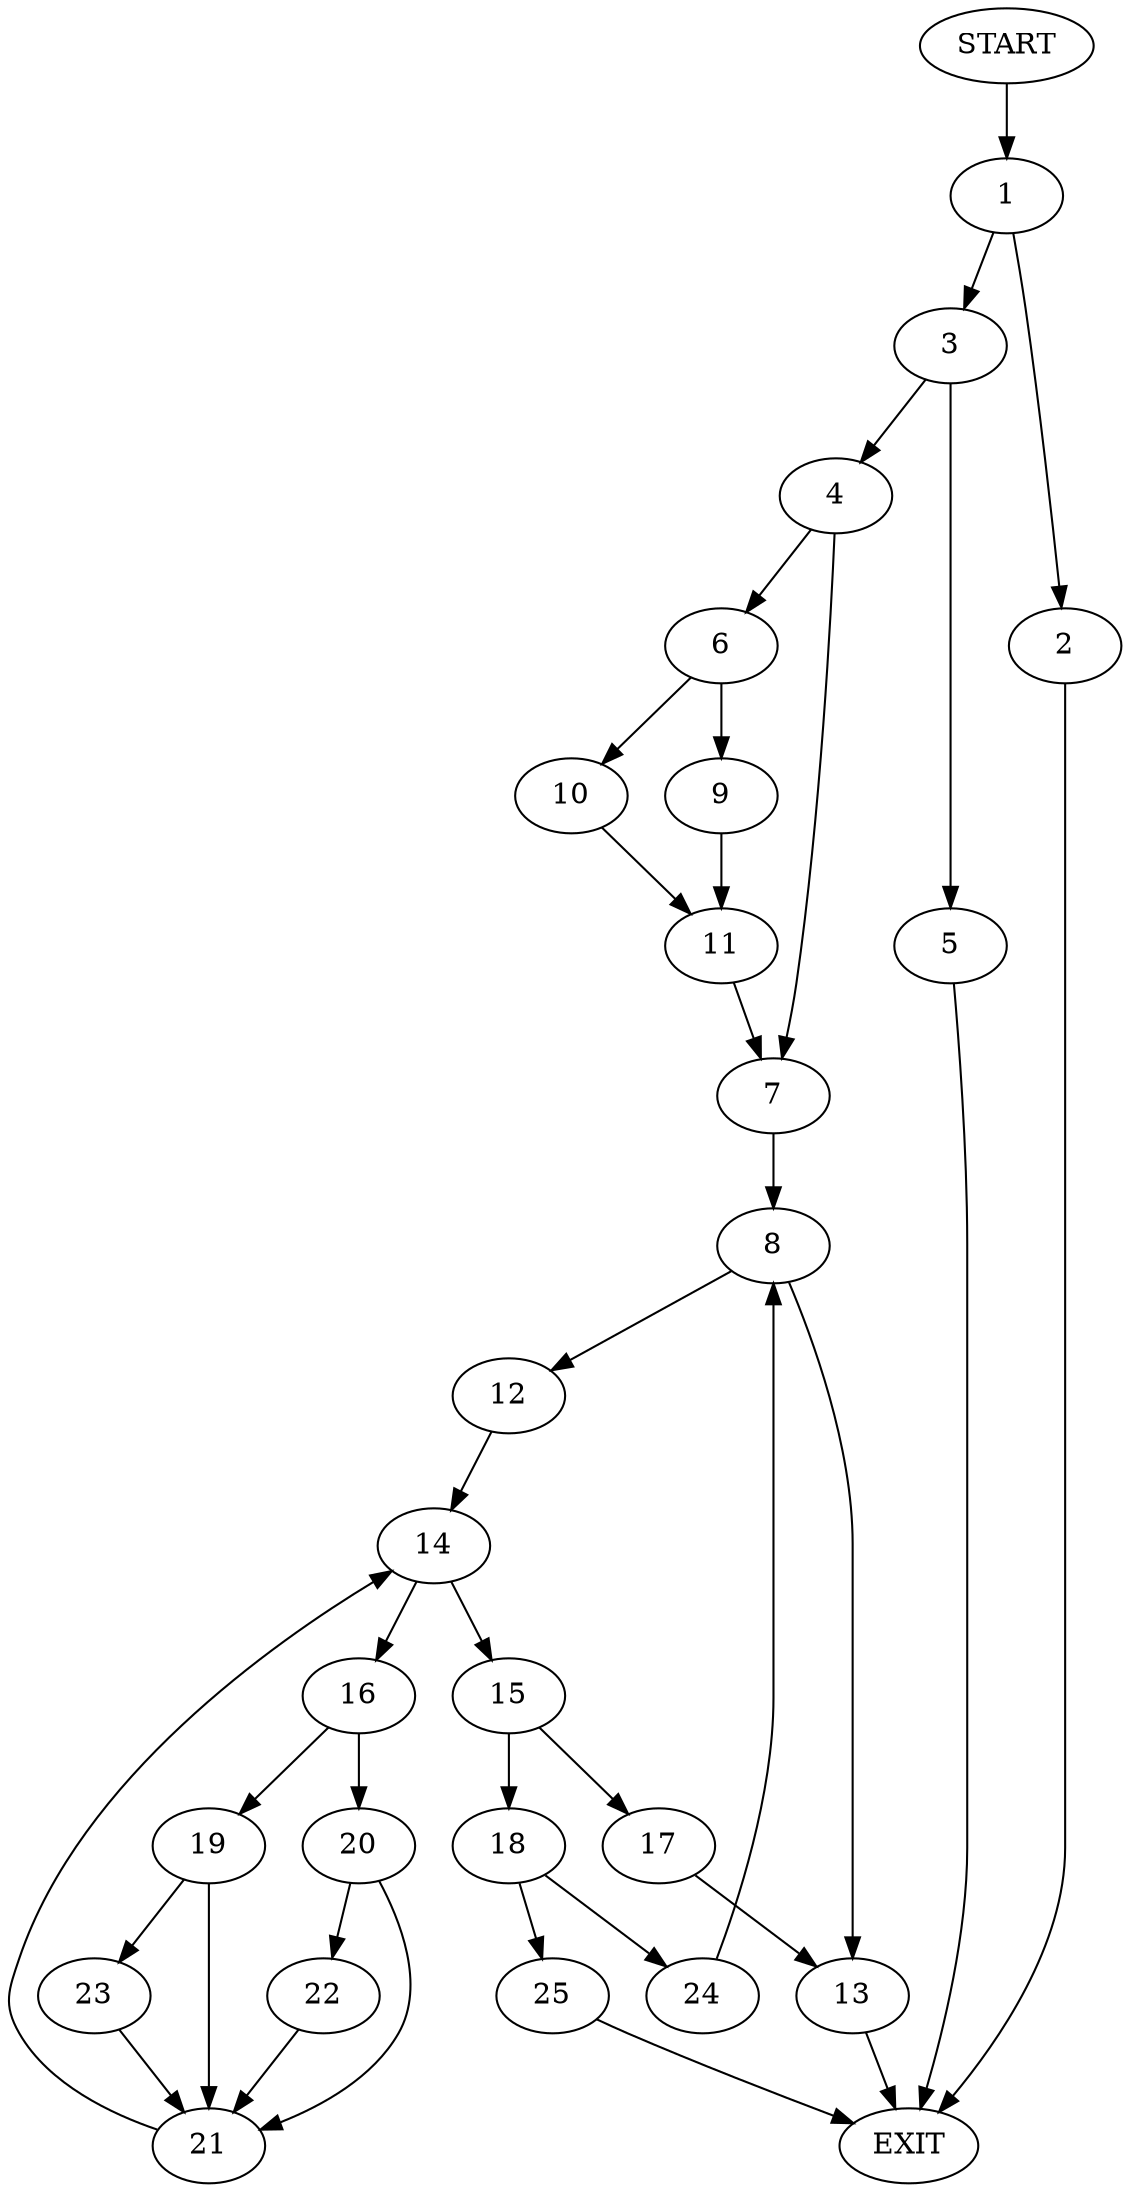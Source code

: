 digraph {
0 [label="START"]
26 [label="EXIT"]
0 -> 1
1 -> 2
1 -> 3
3 -> 4
3 -> 5
2 -> 26
5 -> 26
4 -> 6
4 -> 7
7 -> 8
6 -> 9
6 -> 10
10 -> 11
9 -> 11
11 -> 7
8 -> 12
8 -> 13
12 -> 14
13 -> 26
14 -> 15
14 -> 16
15 -> 17
15 -> 18
16 -> 19
16 -> 20
20 -> 21
20 -> 22
19 -> 21
19 -> 23
22 -> 21
21 -> 14
23 -> 21
18 -> 24
18 -> 25
17 -> 13
24 -> 8
25 -> 26
}
